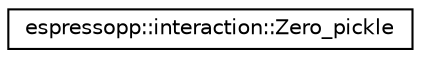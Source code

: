 digraph G
{
  edge [fontname="Helvetica",fontsize="10",labelfontname="Helvetica",labelfontsize="10"];
  node [fontname="Helvetica",fontsize="10",shape=record];
  rankdir="LR";
  Node1 [label="espressopp::interaction::Zero_pickle",height=0.2,width=0.4,color="black", fillcolor="white", style="filled",URL="$structespressopp_1_1interaction_1_1Zero__pickle.html"];
}
